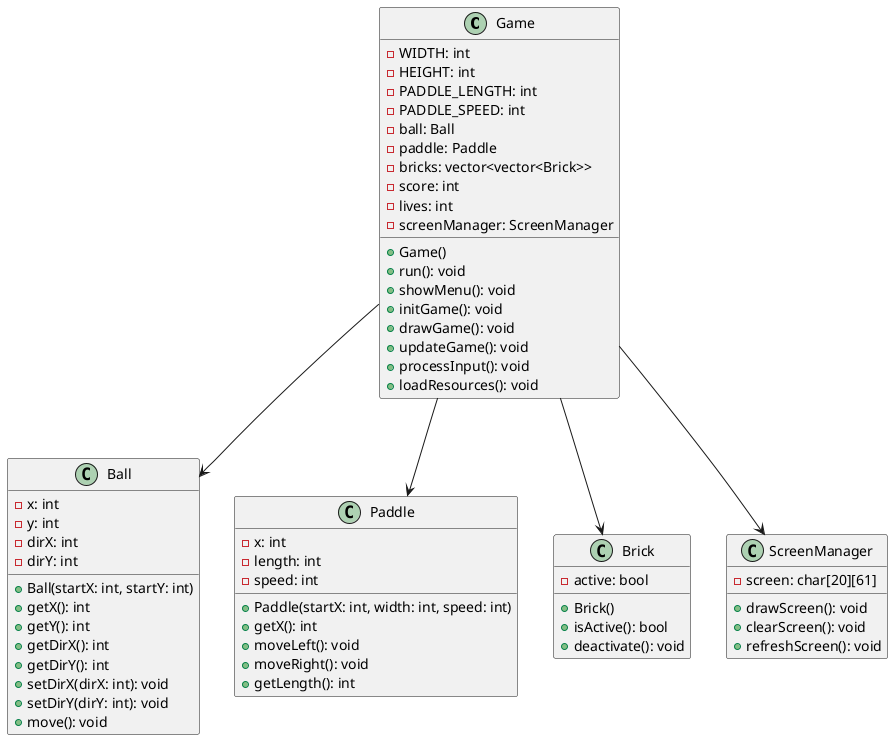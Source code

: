 @startuml

class Game {
    - WIDTH: int
    - HEIGHT: int
    - PADDLE_LENGTH: int
    - PADDLE_SPEED: int
    - ball: Ball
    - paddle: Paddle
    - bricks: vector<vector<Brick>>
    - score: int
    - lives: int
    - screenManager: ScreenManager
    + Game()
    + run(): void
    + showMenu(): void
    + initGame(): void
    + drawGame(): void
    + updateGame(): void
    + processInput(): void
    + loadResources(): void
}

class Ball {
    - x: int
    - y: int
    - dirX: int
    - dirY: int
    + Ball(startX: int, startY: int)
    + getX(): int
    + getY(): int
    + getDirX(): int
    + getDirY(): int
    + setDirX(dirX: int): void
    + setDirY(dirY: int): void
    + move(): void
}

class Paddle {
    - x: int
    - length: int
    - speed: int
    + Paddle(startX: int, width: int, speed: int)
    + getX(): int
    + moveLeft(): void
    + moveRight(): void
    + getLength(): int
}

class Brick {
    - active: bool
    + Brick()
    + isActive(): bool
    + deactivate(): void
}

class ScreenManager {
    - screen: char[20][61]
    + drawScreen(): void
    + clearScreen(): void
    + refreshScreen(): void
}

Game --> Ball
Game --> Paddle
Game --> Brick
Game --> ScreenManager

@enduml
